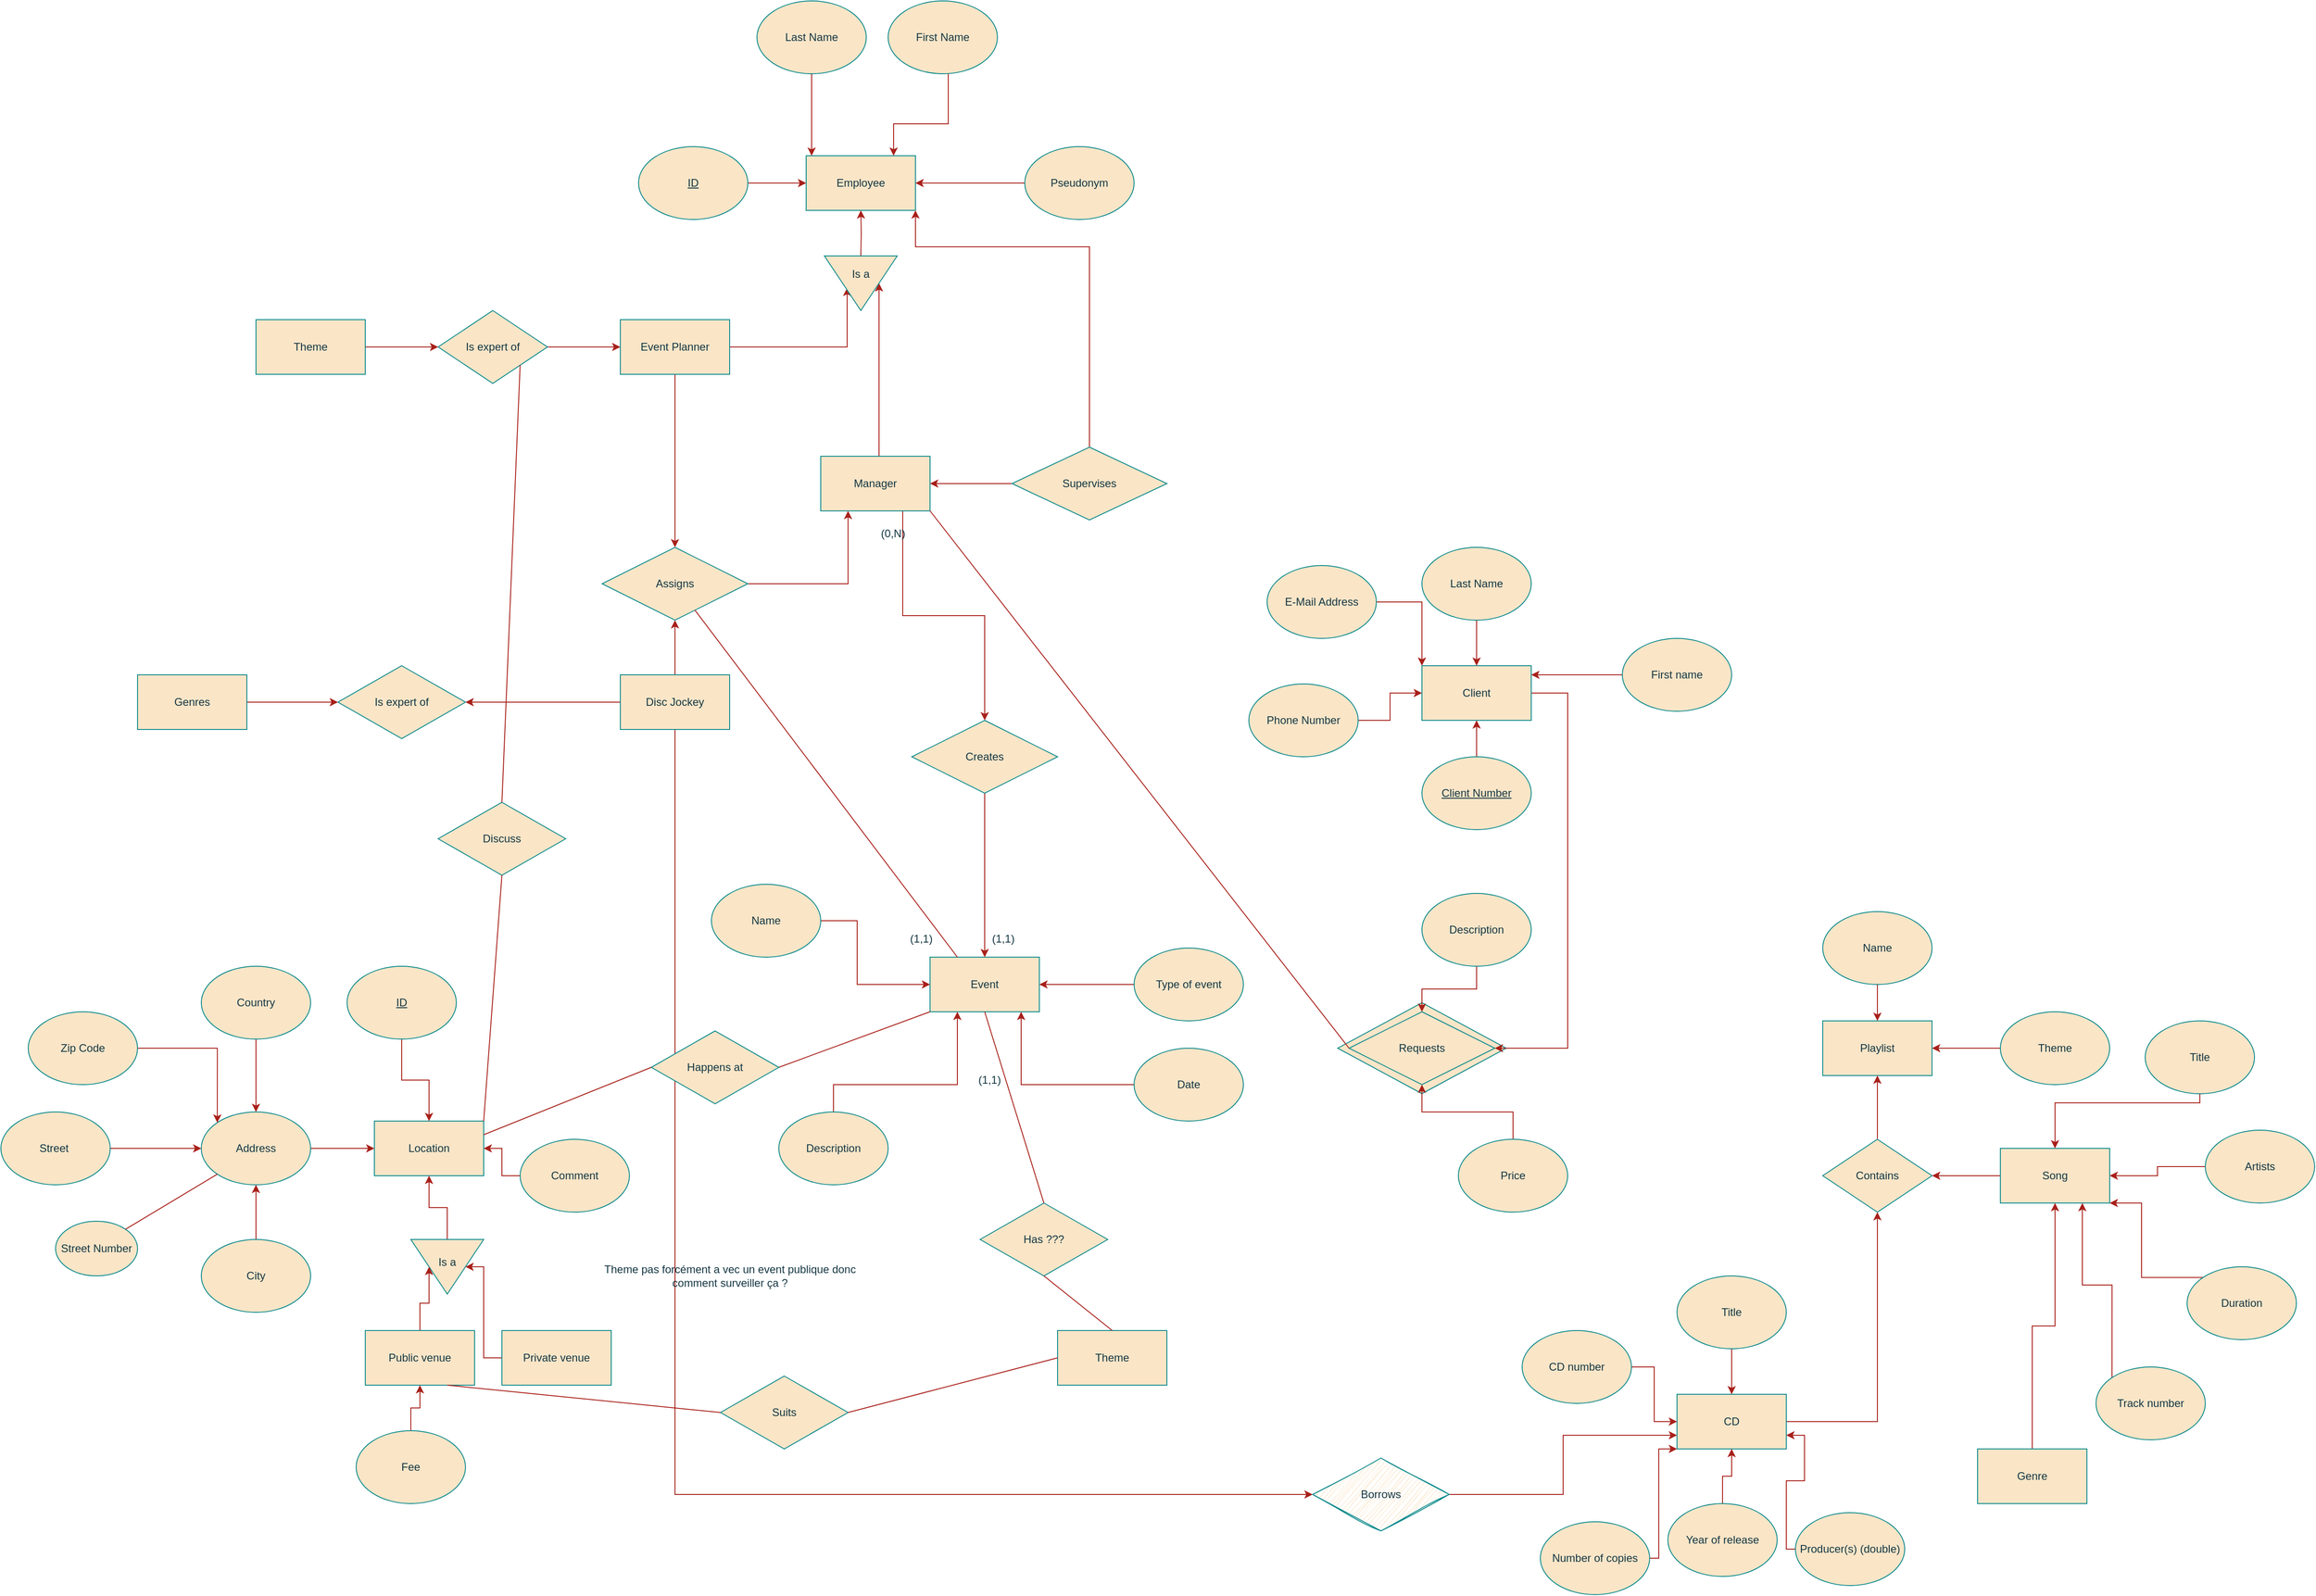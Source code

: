<mxfile version="21.0.8" type="github">
  <diagram name="Page-1" id="oUGUHpaBGy30pAXyqQJv">
    <mxGraphModel dx="3285" dy="1091" grid="1" gridSize="10" guides="1" tooltips="1" connect="1" arrows="1" fold="1" page="1" pageScale="1" pageWidth="1169" pageHeight="827" math="0" shadow="0">
      <root>
        <mxCell id="0" />
        <mxCell id="1" parent="0" />
        <mxCell id="yAaCQir8jMgqTIqDZ5fy-25" value="" style="rhombus;whiteSpace=wrap;html=1;strokeColor=#0F8B8D;fontColor=#143642;fillColor=#FAE5C7;" vertex="1" parent="1">
          <mxGeometry x="757.5" y="1130.12" width="185" height="99.75" as="geometry" />
        </mxCell>
        <mxCell id="isUZXauVuKdNpPGXGeLC-48" style="edgeStyle=orthogonalEdgeStyle;rounded=0;orthogonalLoop=1;jettySize=auto;html=1;entryX=0.5;entryY=1;entryDx=0;entryDy=0;strokeColor=#A8201A;fontColor=default;fillColor=#FAE5C7;labelBackgroundColor=none;" parent="1" source="isUZXauVuKdNpPGXGeLC-2" target="isUZXauVuKdNpPGXGeLC-44" edge="1">
          <mxGeometry relative="1" as="geometry" />
        </mxCell>
        <mxCell id="isUZXauVuKdNpPGXGeLC-145" style="edgeStyle=orthogonalEdgeStyle;rounded=0;orthogonalLoop=1;jettySize=auto;html=1;entryX=0;entryY=0.5;entryDx=0;entryDy=0;strokeColor=#A8201A;fontColor=default;fillColor=#FAE5C7;labelBackgroundColor=none;" parent="1" source="isUZXauVuKdNpPGXGeLC-2" target="isUZXauVuKdNpPGXGeLC-143" edge="1">
          <mxGeometry relative="1" as="geometry">
            <Array as="points">
              <mxPoint x="30" y="1670" />
            </Array>
          </mxGeometry>
        </mxCell>
        <mxCell id="isUZXauVuKdNpPGXGeLC-152" style="edgeStyle=orthogonalEdgeStyle;rounded=0;orthogonalLoop=1;jettySize=auto;html=1;exitX=0;exitY=0.5;exitDx=0;exitDy=0;entryX=1;entryY=0.5;entryDx=0;entryDy=0;strokeColor=#A8201A;fontColor=default;fillColor=#FAE5C7;labelBackgroundColor=none;" parent="1" source="isUZXauVuKdNpPGXGeLC-2" target="isUZXauVuKdNpPGXGeLC-151" edge="1">
          <mxGeometry relative="1" as="geometry">
            <Array as="points">
              <mxPoint x="-150" y="800" />
              <mxPoint x="-150" y="800" />
            </Array>
          </mxGeometry>
        </mxCell>
        <mxCell id="isUZXauVuKdNpPGXGeLC-2" value="Disc Jockey" style="rounded=0;whiteSpace=wrap;html=1;labelBackgroundColor=none;fillColor=#FAE5C7;strokeColor=#0F8B8D;fontColor=#143642;" parent="1" vertex="1">
          <mxGeometry x="-30" y="770" width="120" height="60" as="geometry" />
        </mxCell>
        <mxCell id="isUZXauVuKdNpPGXGeLC-3" value="Employee" style="rounded=0;whiteSpace=wrap;html=1;labelBackgroundColor=none;fillColor=#FAE5C7;strokeColor=#0F8B8D;fontColor=#143642;" parent="1" vertex="1">
          <mxGeometry x="174" y="200" width="120" height="60" as="geometry" />
        </mxCell>
        <mxCell id="isUZXauVuKdNpPGXGeLC-15" style="edgeStyle=orthogonalEdgeStyle;rounded=0;orthogonalLoop=1;jettySize=auto;html=1;labelBackgroundColor=none;strokeColor=#A8201A;fontColor=default;" parent="1" source="isUZXauVuKdNpPGXGeLC-4" target="isUZXauVuKdNpPGXGeLC-3" edge="1">
          <mxGeometry relative="1" as="geometry">
            <Array as="points">
              <mxPoint x="180" y="160" />
              <mxPoint x="180" y="160" />
            </Array>
          </mxGeometry>
        </mxCell>
        <mxCell id="isUZXauVuKdNpPGXGeLC-4" value="Last Name" style="ellipse;whiteSpace=wrap;html=1;labelBackgroundColor=none;fillColor=#FAE5C7;strokeColor=#0F8B8D;fontColor=#143642;" parent="1" vertex="1">
          <mxGeometry x="120" y="30" width="120" height="80" as="geometry" />
        </mxCell>
        <mxCell id="isUZXauVuKdNpPGXGeLC-7" style="edgeStyle=orthogonalEdgeStyle;rounded=0;orthogonalLoop=1;jettySize=auto;html=1;labelBackgroundColor=none;strokeColor=#A8201A;fontColor=default;" parent="1" source="isUZXauVuKdNpPGXGeLC-6" target="isUZXauVuKdNpPGXGeLC-3" edge="1">
          <mxGeometry relative="1" as="geometry">
            <Array as="points">
              <mxPoint x="330" y="165" />
              <mxPoint x="270" y="165" />
            </Array>
          </mxGeometry>
        </mxCell>
        <mxCell id="isUZXauVuKdNpPGXGeLC-6" value="First Name" style="ellipse;whiteSpace=wrap;html=1;labelBackgroundColor=none;fillColor=#FAE5C7;strokeColor=#0F8B8D;fontColor=#143642;" parent="1" vertex="1">
          <mxGeometry x="264" y="30" width="120" height="80" as="geometry" />
        </mxCell>
        <mxCell id="isUZXauVuKdNpPGXGeLC-9" value="" style="edgeStyle=orthogonalEdgeStyle;rounded=0;orthogonalLoop=1;jettySize=auto;html=1;labelBackgroundColor=none;strokeColor=#A8201A;fontColor=default;" parent="1" source="isUZXauVuKdNpPGXGeLC-8" target="isUZXauVuKdNpPGXGeLC-3" edge="1">
          <mxGeometry relative="1" as="geometry" />
        </mxCell>
        <mxCell id="isUZXauVuKdNpPGXGeLC-8" value="ID" style="ellipse;whiteSpace=wrap;html=1;fontStyle=4;labelBackgroundColor=none;fillColor=#FAE5C7;strokeColor=#0F8B8D;fontColor=#143642;" parent="1" vertex="1">
          <mxGeometry x="-10" y="190" width="120" height="80" as="geometry" />
        </mxCell>
        <mxCell id="isUZXauVuKdNpPGXGeLC-11" value="" style="edgeStyle=orthogonalEdgeStyle;rounded=0;orthogonalLoop=1;jettySize=auto;html=1;labelBackgroundColor=none;strokeColor=#A8201A;fontColor=default;" parent="1" source="isUZXauVuKdNpPGXGeLC-10" target="isUZXauVuKdNpPGXGeLC-3" edge="1">
          <mxGeometry relative="1" as="geometry" />
        </mxCell>
        <mxCell id="isUZXauVuKdNpPGXGeLC-10" value="Pseudonym" style="ellipse;whiteSpace=wrap;fontStyle=0;html=1;labelBackgroundColor=none;fillColor=#FAE5C7;strokeColor=#0F8B8D;fontColor=#143642;" parent="1" vertex="1">
          <mxGeometry x="414" y="190" width="120" height="80" as="geometry" />
        </mxCell>
        <mxCell id="isUZXauVuKdNpPGXGeLC-18" value="" style="edgeStyle=orthogonalEdgeStyle;rounded=0;orthogonalLoop=1;jettySize=auto;html=1;labelBackgroundColor=none;strokeColor=#A8201A;fontColor=default;" parent="1" target="isUZXauVuKdNpPGXGeLC-3" edge="1">
          <mxGeometry relative="1" as="geometry">
            <mxPoint x="234.0" y="310" as="sourcePoint" />
          </mxGeometry>
        </mxCell>
        <mxCell id="isUZXauVuKdNpPGXGeLC-118" style="edgeStyle=orthogonalEdgeStyle;rounded=0;orthogonalLoop=1;jettySize=auto;html=1;strokeColor=#A8201A;fontColor=default;fillColor=#FAE5C7;labelBackgroundColor=none;entryX=1;entryY=0.5;entryDx=0;entryDy=0;" parent="1" source="isUZXauVuKdNpPGXGeLC-21" target="isUZXauVuKdNpPGXGeLC-116" edge="1">
          <mxGeometry relative="1" as="geometry">
            <Array as="points">
              <mxPoint x="1010" y="790" />
              <mxPoint x="1010" y="1180" />
            </Array>
            <mxPoint x="1210" y="1180" as="targetPoint" />
          </mxGeometry>
        </mxCell>
        <mxCell id="isUZXauVuKdNpPGXGeLC-21" value="&lt;div&gt;Client&lt;/div&gt;" style="rounded=0;whiteSpace=wrap;html=1;strokeColor=#0F8B8D;fontColor=#143642;fillColor=#FAE5C7;labelBackgroundColor=none;" parent="1" vertex="1">
          <mxGeometry x="850" y="760" width="120" height="60" as="geometry" />
        </mxCell>
        <mxCell id="isUZXauVuKdNpPGXGeLC-23" value="" style="edgeStyle=orthogonalEdgeStyle;rounded=0;orthogonalLoop=1;jettySize=auto;html=1;strokeColor=#A8201A;fontColor=default;fillColor=#FAE5C7;labelBackgroundColor=none;" parent="1" source="isUZXauVuKdNpPGXGeLC-22" target="isUZXauVuKdNpPGXGeLC-21" edge="1">
          <mxGeometry relative="1" as="geometry" />
        </mxCell>
        <mxCell id="isUZXauVuKdNpPGXGeLC-22" value="Client Number" style="ellipse;whiteSpace=wrap;html=1;strokeColor=#0F8B8D;fontColor=#143642;fillColor=#FAE5C7;fontStyle=4;labelBackgroundColor=none;" parent="1" vertex="1">
          <mxGeometry x="850" y="860" width="120" height="80" as="geometry" />
        </mxCell>
        <mxCell id="isUZXauVuKdNpPGXGeLC-25" value="" style="edgeStyle=orthogonalEdgeStyle;rounded=0;orthogonalLoop=1;jettySize=auto;html=1;strokeColor=#A8201A;fontColor=default;fillColor=#FAE5C7;labelBackgroundColor=none;" parent="1" source="isUZXauVuKdNpPGXGeLC-24" target="isUZXauVuKdNpPGXGeLC-21" edge="1">
          <mxGeometry relative="1" as="geometry" />
        </mxCell>
        <mxCell id="isUZXauVuKdNpPGXGeLC-24" value="&lt;div&gt;Last Name&lt;/div&gt;" style="ellipse;whiteSpace=wrap;html=1;strokeColor=#0F8B8D;fontColor=#143642;fillColor=#FAE5C7;labelBackgroundColor=none;" parent="1" vertex="1">
          <mxGeometry x="850" y="630" width="120" height="80" as="geometry" />
        </mxCell>
        <mxCell id="isUZXauVuKdNpPGXGeLC-27" value="" style="edgeStyle=orthogonalEdgeStyle;rounded=0;orthogonalLoop=1;jettySize=auto;html=1;strokeColor=#A8201A;fontColor=default;fillColor=#FAE5C7;labelBackgroundColor=none;" parent="1" source="isUZXauVuKdNpPGXGeLC-26" target="isUZXauVuKdNpPGXGeLC-21" edge="1">
          <mxGeometry relative="1" as="geometry">
            <Array as="points">
              <mxPoint x="990" y="770" />
              <mxPoint x="990" y="770" />
            </Array>
          </mxGeometry>
        </mxCell>
        <mxCell id="isUZXauVuKdNpPGXGeLC-26" value="First name" style="ellipse;whiteSpace=wrap;html=1;strokeColor=#0F8B8D;fontColor=#143642;fillColor=#FAE5C7;labelBackgroundColor=none;" parent="1" vertex="1">
          <mxGeometry x="1070" y="730" width="120" height="80" as="geometry" />
        </mxCell>
        <mxCell id="isUZXauVuKdNpPGXGeLC-29" value="" style="edgeStyle=orthogonalEdgeStyle;rounded=0;orthogonalLoop=1;jettySize=auto;html=1;strokeColor=#A8201A;fontColor=default;fillColor=#FAE5C7;labelBackgroundColor=none;" parent="1" source="isUZXauVuKdNpPGXGeLC-28" target="isUZXauVuKdNpPGXGeLC-21" edge="1">
          <mxGeometry relative="1" as="geometry" />
        </mxCell>
        <mxCell id="isUZXauVuKdNpPGXGeLC-28" value="Phone Number" style="ellipse;whiteSpace=wrap;html=1;strokeColor=#0F8B8D;fontColor=#143642;fillColor=#FAE5C7;labelBackgroundColor=none;" parent="1" vertex="1">
          <mxGeometry x="660" y="780" width="120" height="80" as="geometry" />
        </mxCell>
        <mxCell id="isUZXauVuKdNpPGXGeLC-31" style="edgeStyle=orthogonalEdgeStyle;rounded=0;orthogonalLoop=1;jettySize=auto;html=1;entryX=0;entryY=0;entryDx=0;entryDy=0;strokeColor=#A8201A;fontColor=default;fillColor=#FAE5C7;labelBackgroundColor=none;" parent="1" source="isUZXauVuKdNpPGXGeLC-30" target="isUZXauVuKdNpPGXGeLC-21" edge="1">
          <mxGeometry relative="1" as="geometry" />
        </mxCell>
        <mxCell id="isUZXauVuKdNpPGXGeLC-30" value="E-Mail Address" style="ellipse;whiteSpace=wrap;html=1;strokeColor=#0F8B8D;fontColor=#143642;fillColor=#FAE5C7;labelBackgroundColor=none;" parent="1" vertex="1">
          <mxGeometry x="680" y="650" width="120" height="80" as="geometry" />
        </mxCell>
        <mxCell id="isUZXauVuKdNpPGXGeLC-32" value="Event" style="rounded=0;whiteSpace=wrap;html=1;strokeColor=#0F8B8D;fontColor=#143642;fillColor=#FAE5C7;labelBackgroundColor=none;" parent="1" vertex="1">
          <mxGeometry x="310" y="1080" width="120" height="60" as="geometry" />
        </mxCell>
        <mxCell id="isUZXauVuKdNpPGXGeLC-36" value="" style="edgeStyle=orthogonalEdgeStyle;rounded=0;orthogonalLoop=1;jettySize=auto;html=1;strokeColor=#A8201A;fontColor=default;fillColor=#FAE5C7;labelBackgroundColor=none;" parent="1" source="isUZXauVuKdNpPGXGeLC-35" target="isUZXauVuKdNpPGXGeLC-32" edge="1">
          <mxGeometry relative="1" as="geometry" />
        </mxCell>
        <mxCell id="isUZXauVuKdNpPGXGeLC-35" value="Type of event" style="ellipse;whiteSpace=wrap;html=1;strokeColor=#0F8B8D;fontColor=#143642;fillColor=#FAE5C7;labelBackgroundColor=none;" parent="1" vertex="1">
          <mxGeometry x="534" y="1070" width="120" height="80" as="geometry" />
        </mxCell>
        <mxCell id="isUZXauVuKdNpPGXGeLC-38" style="edgeStyle=orthogonalEdgeStyle;rounded=0;orthogonalLoop=1;jettySize=auto;html=1;strokeColor=#A8201A;fontColor=default;fillColor=#FAE5C7;labelBackgroundColor=none;entryX=0;entryY=0.5;entryDx=0;entryDy=0;" parent="1" source="isUZXauVuKdNpPGXGeLC-37" target="isUZXauVuKdNpPGXGeLC-32" edge="1">
          <mxGeometry relative="1" as="geometry">
            <Array as="points">
              <mxPoint x="230" y="1110" />
            </Array>
            <mxPoint x="290" y="1110" as="targetPoint" />
          </mxGeometry>
        </mxCell>
        <mxCell id="isUZXauVuKdNpPGXGeLC-37" value="Name" style="ellipse;whiteSpace=wrap;html=1;strokeColor=#0F8B8D;fontColor=#143642;fillColor=#FAE5C7;labelBackgroundColor=none;" parent="1" vertex="1">
          <mxGeometry x="70" y="1000" width="120" height="80" as="geometry" />
        </mxCell>
        <mxCell id="isUZXauVuKdNpPGXGeLC-40" value="" style="edgeStyle=orthogonalEdgeStyle;rounded=0;orthogonalLoop=1;jettySize=auto;html=1;strokeColor=#A8201A;fontColor=default;fillColor=#FAE5C7;labelBackgroundColor=none;" parent="1" source="isUZXauVuKdNpPGXGeLC-39" target="isUZXauVuKdNpPGXGeLC-32" edge="1">
          <mxGeometry relative="1" as="geometry">
            <Array as="points">
              <mxPoint x="410" y="1220" />
            </Array>
          </mxGeometry>
        </mxCell>
        <mxCell id="isUZXauVuKdNpPGXGeLC-39" value="Date" style="ellipse;whiteSpace=wrap;html=1;strokeColor=#0F8B8D;fontColor=#143642;fillColor=#FAE5C7;labelBackgroundColor=none;" parent="1" vertex="1">
          <mxGeometry x="534" y="1180" width="120" height="80" as="geometry" />
        </mxCell>
        <mxCell id="isUZXauVuKdNpPGXGeLC-42" style="edgeStyle=orthogonalEdgeStyle;rounded=0;orthogonalLoop=1;jettySize=auto;html=1;strokeColor=#A8201A;fontColor=default;fillColor=#FAE5C7;labelBackgroundColor=none;" parent="1" source="isUZXauVuKdNpPGXGeLC-41" target="isUZXauVuKdNpPGXGeLC-32" edge="1">
          <mxGeometry relative="1" as="geometry">
            <mxPoint x="520" y="1170" as="targetPoint" />
            <Array as="points">
              <mxPoint x="340" y="1220" />
            </Array>
          </mxGeometry>
        </mxCell>
        <mxCell id="isUZXauVuKdNpPGXGeLC-41" value="Description" style="ellipse;whiteSpace=wrap;html=1;strokeColor=#0F8B8D;fontColor=#143642;fillColor=#FAE5C7;labelBackgroundColor=none;" parent="1" vertex="1">
          <mxGeometry x="144" y="1250" width="120" height="80" as="geometry" />
        </mxCell>
        <mxCell id="isUZXauVuKdNpPGXGeLC-53" style="edgeStyle=orthogonalEdgeStyle;rounded=0;orthogonalLoop=1;jettySize=auto;html=1;strokeColor=#A8201A;fontColor=default;fillColor=#FAE5C7;entryX=0.5;entryY=0;entryDx=0;entryDy=0;labelBackgroundColor=none;" parent="1" source="isUZXauVuKdNpPGXGeLC-43" target="isUZXauVuKdNpPGXGeLC-93" edge="1">
          <mxGeometry relative="1" as="geometry">
            <mxPoint x="274.103" y="810.059" as="targetPoint" />
            <Array as="points">
              <mxPoint x="254" y="470" />
              <mxPoint x="254" y="470" />
            </Array>
          </mxGeometry>
        </mxCell>
        <mxCell id="u19Qbw-zsNUTQhLfnBGV-7" style="edgeStyle=orthogonalEdgeStyle;rounded=0;orthogonalLoop=1;jettySize=auto;html=1;exitX=0.75;exitY=1;exitDx=0;exitDy=0;strokeColor=#A8201A;fontColor=default;fillColor=#FAE5C7;labelBackgroundColor=none;" parent="1" source="isUZXauVuKdNpPGXGeLC-43" target="u19Qbw-zsNUTQhLfnBGV-5" edge="1">
          <mxGeometry relative="1" as="geometry" />
        </mxCell>
        <mxCell id="isUZXauVuKdNpPGXGeLC-43" value="&lt;div&gt;Manager&lt;/div&gt;" style="rounded=0;whiteSpace=wrap;html=1;strokeColor=#0F8B8D;fontColor=#143642;fillColor=#FAE5C7;labelBackgroundColor=none;" parent="1" vertex="1">
          <mxGeometry x="190" y="530" width="120" height="60" as="geometry" />
        </mxCell>
        <mxCell id="isUZXauVuKdNpPGXGeLC-45" value="" style="edgeStyle=orthogonalEdgeStyle;rounded=0;orthogonalLoop=1;jettySize=auto;html=1;strokeColor=#A8201A;fontColor=default;fillColor=#FAE5C7;labelBackgroundColor=none;" parent="1" source="isUZXauVuKdNpPGXGeLC-44" target="isUZXauVuKdNpPGXGeLC-43" edge="1">
          <mxGeometry relative="1" as="geometry">
            <Array as="points">
              <mxPoint x="220" y="670" />
            </Array>
          </mxGeometry>
        </mxCell>
        <mxCell id="isUZXauVuKdNpPGXGeLC-44" value="Assigns" style="rhombus;whiteSpace=wrap;html=1;strokeColor=#0F8B8D;fontColor=#143642;fillColor=#FAE5C7;labelBackgroundColor=none;" parent="1" vertex="1">
          <mxGeometry x="-50" y="630" width="160" height="80" as="geometry" />
        </mxCell>
        <mxCell id="isUZXauVuKdNpPGXGeLC-51" value="" style="edgeStyle=orthogonalEdgeStyle;rounded=0;orthogonalLoop=1;jettySize=auto;html=1;strokeColor=#A8201A;fontColor=default;fillColor=#FAE5C7;labelBackgroundColor=none;" parent="1" source="isUZXauVuKdNpPGXGeLC-50" target="isUZXauVuKdNpPGXGeLC-44" edge="1">
          <mxGeometry relative="1" as="geometry">
            <Array as="points">
              <mxPoint x="30" y="590" />
              <mxPoint x="30" y="590" />
            </Array>
          </mxGeometry>
        </mxCell>
        <mxCell id="isUZXauVuKdNpPGXGeLC-95" style="edgeStyle=orthogonalEdgeStyle;rounded=0;orthogonalLoop=1;jettySize=auto;html=1;entryX=0.25;entryY=1;entryDx=0;entryDy=0;strokeColor=#A8201A;fontColor=default;fillColor=#FAE5C7;labelBackgroundColor=none;" parent="1" source="isUZXauVuKdNpPGXGeLC-50" target="isUZXauVuKdNpPGXGeLC-94" edge="1">
          <mxGeometry relative="1" as="geometry">
            <Array as="points">
              <mxPoint x="219" y="410" />
            </Array>
          </mxGeometry>
        </mxCell>
        <mxCell id="isUZXauVuKdNpPGXGeLC-50" value="&lt;div&gt;Event P&lt;span style=&quot;background-color: initial;&quot;&gt;lanner&lt;/span&gt;&lt;/div&gt;" style="rounded=0;whiteSpace=wrap;html=1;strokeColor=#0F8B8D;fontColor=#143642;fillColor=#FAE5C7;labelBackgroundColor=none;" parent="1" vertex="1">
          <mxGeometry x="-30" y="380" width="120" height="60" as="geometry" />
        </mxCell>
        <mxCell id="isUZXauVuKdNpPGXGeLC-55" style="edgeStyle=orthogonalEdgeStyle;rounded=0;orthogonalLoop=1;jettySize=auto;html=1;strokeColor=#A8201A;fontColor=default;fillColor=#FAE5C7;entryX=1;entryY=0.5;entryDx=0;entryDy=0;labelBackgroundColor=none;" parent="1" source="isUZXauVuKdNpPGXGeLC-54" target="isUZXauVuKdNpPGXGeLC-43" edge="1">
          <mxGeometry relative="1" as="geometry">
            <mxPoint x="330" y="370" as="targetPoint" />
            <Array as="points">
              <mxPoint x="340" y="560" />
              <mxPoint x="340" y="560" />
            </Array>
          </mxGeometry>
        </mxCell>
        <mxCell id="isUZXauVuKdNpPGXGeLC-56" style="edgeStyle=orthogonalEdgeStyle;rounded=0;orthogonalLoop=1;jettySize=auto;html=1;entryX=1;entryY=1;entryDx=0;entryDy=0;strokeColor=#A8201A;fontColor=default;fillColor=#FAE5C7;labelBackgroundColor=none;" parent="1" source="isUZXauVuKdNpPGXGeLC-54" target="isUZXauVuKdNpPGXGeLC-3" edge="1">
          <mxGeometry relative="1" as="geometry">
            <Array as="points">
              <mxPoint x="485" y="300" />
              <mxPoint x="294" y="300" />
            </Array>
          </mxGeometry>
        </mxCell>
        <mxCell id="isUZXauVuKdNpPGXGeLC-54" value="Supervises" style="rhombus;whiteSpace=wrap;html=1;strokeColor=#0F8B8D;fontColor=#143642;fillColor=#FAE5C7;labelBackgroundColor=none;" parent="1" vertex="1">
          <mxGeometry x="400" y="520" width="170" height="80" as="geometry" />
        </mxCell>
        <mxCell id="isUZXauVuKdNpPGXGeLC-58" value="Location" style="rounded=0;whiteSpace=wrap;html=1;strokeColor=#0F8B8D;fontColor=#143642;fillColor=#FAE5C7;labelBackgroundColor=none;" parent="1" vertex="1">
          <mxGeometry x="-300" y="1260" width="120" height="60" as="geometry" />
        </mxCell>
        <mxCell id="isUZXauVuKdNpPGXGeLC-60" value="" style="edgeStyle=orthogonalEdgeStyle;rounded=0;orthogonalLoop=1;jettySize=auto;html=1;strokeColor=#A8201A;fontColor=default;fillColor=#FAE5C7;labelBackgroundColor=none;" parent="1" source="isUZXauVuKdNpPGXGeLC-59" target="isUZXauVuKdNpPGXGeLC-58" edge="1">
          <mxGeometry relative="1" as="geometry" />
        </mxCell>
        <mxCell id="isUZXauVuKdNpPGXGeLC-59" value="&lt;div&gt;Address&lt;/div&gt;" style="ellipse;whiteSpace=wrap;html=1;strokeColor=#0F8B8D;fontColor=#143642;fillColor=#FAE5C7;labelBackgroundColor=none;" parent="1" vertex="1">
          <mxGeometry x="-490" y="1250" width="120" height="80" as="geometry" />
        </mxCell>
        <mxCell id="isUZXauVuKdNpPGXGeLC-62" value="" style="edgeStyle=orthogonalEdgeStyle;rounded=0;orthogonalLoop=1;jettySize=auto;html=1;strokeColor=#A8201A;fontColor=default;fillColor=#FAE5C7;labelBackgroundColor=none;" parent="1" source="isUZXauVuKdNpPGXGeLC-61" target="isUZXauVuKdNpPGXGeLC-58" edge="1">
          <mxGeometry relative="1" as="geometry" />
        </mxCell>
        <mxCell id="isUZXauVuKdNpPGXGeLC-61" value="&lt;u&gt;ID&lt;/u&gt;" style="ellipse;whiteSpace=wrap;html=1;strokeColor=#0F8B8D;fontColor=#143642;fillColor=#FAE5C7;labelBackgroundColor=none;" parent="1" vertex="1">
          <mxGeometry x="-330" y="1090" width="120" height="80" as="geometry" />
        </mxCell>
        <mxCell id="isUZXauVuKdNpPGXGeLC-64" value="" style="edgeStyle=orthogonalEdgeStyle;rounded=0;orthogonalLoop=1;jettySize=auto;html=1;strokeColor=#A8201A;fontColor=default;fillColor=#FAE5C7;labelBackgroundColor=none;" parent="1" source="isUZXauVuKdNpPGXGeLC-63" target="isUZXauVuKdNpPGXGeLC-59" edge="1">
          <mxGeometry relative="1" as="geometry" />
        </mxCell>
        <mxCell id="isUZXauVuKdNpPGXGeLC-63" value="Country" style="ellipse;whiteSpace=wrap;html=1;strokeColor=#0F8B8D;fontColor=#143642;fillColor=#FAE5C7;labelBackgroundColor=none;" parent="1" vertex="1">
          <mxGeometry x="-490" y="1090" width="120" height="80" as="geometry" />
        </mxCell>
        <mxCell id="isUZXauVuKdNpPGXGeLC-66" value="" style="edgeStyle=orthogonalEdgeStyle;rounded=0;orthogonalLoop=1;jettySize=auto;html=1;strokeColor=#A8201A;fontColor=default;fillColor=#FAE5C7;labelBackgroundColor=none;" parent="1" source="isUZXauVuKdNpPGXGeLC-65" target="isUZXauVuKdNpPGXGeLC-59" edge="1">
          <mxGeometry relative="1" as="geometry" />
        </mxCell>
        <mxCell id="isUZXauVuKdNpPGXGeLC-65" value="Street&amp;nbsp;" style="ellipse;whiteSpace=wrap;html=1;strokeColor=#0F8B8D;fontColor=#143642;fillColor=#FAE5C7;labelBackgroundColor=none;" parent="1" vertex="1">
          <mxGeometry x="-710" y="1250" width="120" height="80" as="geometry" />
        </mxCell>
        <mxCell id="isUZXauVuKdNpPGXGeLC-68" value="" style="edgeStyle=orthogonalEdgeStyle;rounded=0;orthogonalLoop=1;jettySize=auto;html=1;strokeColor=#A8201A;fontColor=default;fillColor=#FAE5C7;labelBackgroundColor=none;" parent="1" source="isUZXauVuKdNpPGXGeLC-67" target="isUZXauVuKdNpPGXGeLC-59" edge="1">
          <mxGeometry relative="1" as="geometry" />
        </mxCell>
        <mxCell id="isUZXauVuKdNpPGXGeLC-67" value="City" style="ellipse;whiteSpace=wrap;html=1;strokeColor=#0F8B8D;fontColor=#143642;fillColor=#FAE5C7;labelBackgroundColor=none;" parent="1" vertex="1">
          <mxGeometry x="-490" y="1390" width="120" height="80" as="geometry" />
        </mxCell>
        <mxCell id="isUZXauVuKdNpPGXGeLC-70" style="edgeStyle=orthogonalEdgeStyle;rounded=0;orthogonalLoop=1;jettySize=auto;html=1;entryX=0;entryY=0;entryDx=0;entryDy=0;strokeColor=#A8201A;fontColor=default;fillColor=#FAE5C7;labelBackgroundColor=none;" parent="1" source="isUZXauVuKdNpPGXGeLC-69" target="isUZXauVuKdNpPGXGeLC-59" edge="1">
          <mxGeometry relative="1" as="geometry" />
        </mxCell>
        <mxCell id="isUZXauVuKdNpPGXGeLC-69" value="Zip Code" style="ellipse;whiteSpace=wrap;html=1;strokeColor=#0F8B8D;fontColor=#143642;fillColor=#FAE5C7;labelBackgroundColor=none;" parent="1" vertex="1">
          <mxGeometry x="-680" y="1140" width="120" height="80" as="geometry" />
        </mxCell>
        <mxCell id="isUZXauVuKdNpPGXGeLC-73" value="" style="edgeStyle=orthogonalEdgeStyle;rounded=0;orthogonalLoop=1;jettySize=auto;html=1;strokeColor=#A8201A;fontColor=default;fillColor=#FAE5C7;labelBackgroundColor=none;" parent="1" source="isUZXauVuKdNpPGXGeLC-72" target="isUZXauVuKdNpPGXGeLC-58" edge="1">
          <mxGeometry relative="1" as="geometry" />
        </mxCell>
        <mxCell id="isUZXauVuKdNpPGXGeLC-72" value="Comment" style="ellipse;whiteSpace=wrap;html=1;strokeColor=#0F8B8D;fontColor=#143642;fillColor=#FAE5C7;labelBackgroundColor=none;" parent="1" vertex="1">
          <mxGeometry x="-140" y="1280" width="120" height="80" as="geometry" />
        </mxCell>
        <mxCell id="isUZXauVuKdNpPGXGeLC-84" style="edgeStyle=orthogonalEdgeStyle;rounded=0;orthogonalLoop=1;jettySize=auto;html=1;strokeColor=#A8201A;fontColor=default;fillColor=#FAE5C7;labelBackgroundColor=none;" parent="1" source="isUZXauVuKdNpPGXGeLC-82" target="isUZXauVuKdNpPGXGeLC-58" edge="1">
          <mxGeometry relative="1" as="geometry" />
        </mxCell>
        <mxCell id="isUZXauVuKdNpPGXGeLC-82" value="" style="triangle;whiteSpace=wrap;html=1;strokeColor=#0F8B8D;fontColor=#143642;fillColor=#FAE5C7;rotation=90;labelBackgroundColor=none;" parent="1" vertex="1">
          <mxGeometry x="-250" y="1380" width="60" height="80" as="geometry" />
        </mxCell>
        <mxCell id="isUZXauVuKdNpPGXGeLC-85" value="Is a" style="text;html=1;strokeColor=none;fillColor=none;align=center;verticalAlign=middle;whiteSpace=wrap;rounded=0;fontColor=#143642;labelBackgroundColor=none;" parent="1" vertex="1">
          <mxGeometry x="-250" y="1400" width="60" height="30" as="geometry" />
        </mxCell>
        <mxCell id="isUZXauVuKdNpPGXGeLC-87" style="edgeStyle=orthogonalEdgeStyle;rounded=0;orthogonalLoop=1;jettySize=auto;html=1;entryX=0.167;entryY=0.667;entryDx=0;entryDy=0;entryPerimeter=0;strokeColor=#A8201A;fontColor=default;fillColor=#FAE5C7;labelBackgroundColor=none;" parent="1" source="isUZXauVuKdNpPGXGeLC-86" target="isUZXauVuKdNpPGXGeLC-85" edge="1">
          <mxGeometry relative="1" as="geometry" />
        </mxCell>
        <mxCell id="isUZXauVuKdNpPGXGeLC-86" value="Public venue" style="rounded=0;whiteSpace=wrap;html=1;strokeColor=#0F8B8D;fontColor=#143642;fillColor=#FAE5C7;labelBackgroundColor=none;" parent="1" vertex="1">
          <mxGeometry x="-310" y="1490" width="120" height="60" as="geometry" />
        </mxCell>
        <mxCell id="isUZXauVuKdNpPGXGeLC-89" style="edgeStyle=orthogonalEdgeStyle;rounded=0;orthogonalLoop=1;jettySize=auto;html=1;entryX=0.833;entryY=0.667;entryDx=0;entryDy=0;entryPerimeter=0;strokeColor=#A8201A;fontColor=default;fillColor=#FAE5C7;labelBackgroundColor=none;" parent="1" source="isUZXauVuKdNpPGXGeLC-88" target="isUZXauVuKdNpPGXGeLC-85" edge="1">
          <mxGeometry relative="1" as="geometry">
            <Array as="points">
              <mxPoint x="-180" y="1520" />
              <mxPoint x="-180" y="1420" />
            </Array>
          </mxGeometry>
        </mxCell>
        <mxCell id="isUZXauVuKdNpPGXGeLC-88" value="Private venue" style="rounded=0;whiteSpace=wrap;html=1;strokeColor=#0F8B8D;fontColor=#143642;fillColor=#FAE5C7;labelBackgroundColor=none;" parent="1" vertex="1">
          <mxGeometry x="-160" y="1490" width="120" height="60" as="geometry" />
        </mxCell>
        <mxCell id="isUZXauVuKdNpPGXGeLC-92" value="" style="edgeStyle=orthogonalEdgeStyle;rounded=0;orthogonalLoop=1;jettySize=auto;html=1;strokeColor=#A8201A;fontColor=default;fillColor=#FAE5C7;labelBackgroundColor=none;" parent="1" source="isUZXauVuKdNpPGXGeLC-90" target="isUZXauVuKdNpPGXGeLC-86" edge="1">
          <mxGeometry relative="1" as="geometry" />
        </mxCell>
        <mxCell id="isUZXauVuKdNpPGXGeLC-90" value="Fee" style="ellipse;whiteSpace=wrap;html=1;strokeColor=#0F8B8D;fontColor=#143642;fillColor=#FAE5C7;labelBackgroundColor=none;" parent="1" vertex="1">
          <mxGeometry x="-320" y="1600" width="120" height="80" as="geometry" />
        </mxCell>
        <mxCell id="isUZXauVuKdNpPGXGeLC-93" value="" style="triangle;whiteSpace=wrap;html=1;strokeColor=#0F8B8D;fontColor=#143642;fillColor=#FAE5C7;rotation=90;labelBackgroundColor=none;" parent="1" vertex="1">
          <mxGeometry x="204" y="300" width="60" height="80" as="geometry" />
        </mxCell>
        <mxCell id="isUZXauVuKdNpPGXGeLC-94" value="Is a" style="text;html=1;strokeColor=none;fillColor=none;align=center;verticalAlign=middle;whiteSpace=wrap;rounded=0;fontColor=#143642;labelBackgroundColor=none;" parent="1" vertex="1">
          <mxGeometry x="204" y="315" width="60" height="30" as="geometry" />
        </mxCell>
        <mxCell id="isUZXauVuKdNpPGXGeLC-100" value="Playlist" style="rounded=0;whiteSpace=wrap;html=1;strokeColor=#0F8B8D;fontColor=#143642;fillColor=#FAE5C7;labelBackgroundColor=none;" parent="1" vertex="1">
          <mxGeometry x="1290" y="1150" width="120" height="60" as="geometry" />
        </mxCell>
        <mxCell id="isUZXauVuKdNpPGXGeLC-102" value="" style="edgeStyle=orthogonalEdgeStyle;rounded=0;orthogonalLoop=1;jettySize=auto;html=1;strokeColor=#A8201A;fontColor=default;fillColor=#FAE5C7;labelBackgroundColor=none;" parent="1" source="isUZXauVuKdNpPGXGeLC-101" target="isUZXauVuKdNpPGXGeLC-100" edge="1">
          <mxGeometry relative="1" as="geometry" />
        </mxCell>
        <mxCell id="isUZXauVuKdNpPGXGeLC-101" value="Name" style="ellipse;whiteSpace=wrap;html=1;strokeColor=#0F8B8D;fontColor=#143642;fillColor=#FAE5C7;labelBackgroundColor=none;" parent="1" vertex="1">
          <mxGeometry x="1290" y="1030" width="120" height="80" as="geometry" />
        </mxCell>
        <mxCell id="isUZXauVuKdNpPGXGeLC-104" value="" style="edgeStyle=orthogonalEdgeStyle;rounded=0;orthogonalLoop=1;jettySize=auto;html=1;strokeColor=#A8201A;fontColor=default;fillColor=#FAE5C7;labelBackgroundColor=none;" parent="1" source="isUZXauVuKdNpPGXGeLC-103" target="isUZXauVuKdNpPGXGeLC-100" edge="1">
          <mxGeometry relative="1" as="geometry" />
        </mxCell>
        <mxCell id="isUZXauVuKdNpPGXGeLC-103" value="Contains" style="rhombus;whiteSpace=wrap;html=1;strokeColor=#0F8B8D;fontColor=#143642;fillColor=#FAE5C7;labelBackgroundColor=none;" parent="1" vertex="1">
          <mxGeometry x="1290" y="1280" width="120" height="80" as="geometry" />
        </mxCell>
        <mxCell id="isUZXauVuKdNpPGXGeLC-106" value="" style="edgeStyle=orthogonalEdgeStyle;rounded=0;orthogonalLoop=1;jettySize=auto;html=1;strokeColor=#A8201A;fontColor=default;fillColor=#FAE5C7;labelBackgroundColor=none;" parent="1" source="isUZXauVuKdNpPGXGeLC-105" target="isUZXauVuKdNpPGXGeLC-103" edge="1">
          <mxGeometry relative="1" as="geometry" />
        </mxCell>
        <mxCell id="isUZXauVuKdNpPGXGeLC-105" value="Song" style="rounded=0;whiteSpace=wrap;html=1;strokeColor=#0F8B8D;fontColor=#143642;fillColor=#FAE5C7;labelBackgroundColor=none;" parent="1" vertex="1">
          <mxGeometry x="1485" y="1290" width="120" height="60" as="geometry" />
        </mxCell>
        <mxCell id="isUZXauVuKdNpPGXGeLC-108" value="" style="edgeStyle=orthogonalEdgeStyle;rounded=0;orthogonalLoop=1;jettySize=auto;html=1;strokeColor=#A8201A;fontColor=default;fillColor=#FAE5C7;labelBackgroundColor=none;" parent="1" source="isUZXauVuKdNpPGXGeLC-107" target="isUZXauVuKdNpPGXGeLC-100" edge="1">
          <mxGeometry relative="1" as="geometry" />
        </mxCell>
        <mxCell id="isUZXauVuKdNpPGXGeLC-107" value="Theme" style="ellipse;whiteSpace=wrap;html=1;strokeColor=#0F8B8D;fontColor=#143642;fillColor=#FAE5C7;strokeWidth=1;labelBackgroundColor=none;" parent="1" vertex="1">
          <mxGeometry x="1485" y="1140" width="120" height="80" as="geometry" />
        </mxCell>
        <mxCell id="isUZXauVuKdNpPGXGeLC-112" value="" style="edgeStyle=orthogonalEdgeStyle;rounded=0;orthogonalLoop=1;jettySize=auto;html=1;strokeColor=#A8201A;fontColor=default;fillColor=#FAE5C7;labelBackgroundColor=none;" parent="1" source="isUZXauVuKdNpPGXGeLC-111" target="isUZXauVuKdNpPGXGeLC-105" edge="1">
          <mxGeometry relative="1" as="geometry" />
        </mxCell>
        <mxCell id="isUZXauVuKdNpPGXGeLC-111" value="Artists" style="ellipse;whiteSpace=wrap;html=1;strokeColor=#0F8B8D;fontColor=#143642;fillColor=#FAE5C7;labelBackgroundColor=none;" parent="1" vertex="1">
          <mxGeometry x="1710" y="1270" width="120" height="80" as="geometry" />
        </mxCell>
        <mxCell id="isUZXauVuKdNpPGXGeLC-114" value="" style="edgeStyle=orthogonalEdgeStyle;rounded=0;orthogonalLoop=1;jettySize=auto;html=1;strokeColor=#A8201A;fontColor=default;fillColor=#FAE5C7;labelBackgroundColor=none;" parent="1" source="isUZXauVuKdNpPGXGeLC-113" target="isUZXauVuKdNpPGXGeLC-105" edge="1">
          <mxGeometry relative="1" as="geometry" />
        </mxCell>
        <mxCell id="isUZXauVuKdNpPGXGeLC-113" value="&lt;div&gt;Genre&lt;/div&gt;" style="rounded=0;whiteSpace=wrap;html=1;strokeColor=#0F8B8D;fontColor=#143642;fillColor=#FAE5C7;labelBackgroundColor=none;" parent="1" vertex="1">
          <mxGeometry x="1460" y="1620" width="120" height="60" as="geometry" />
        </mxCell>
        <mxCell id="isUZXauVuKdNpPGXGeLC-116" value="Requests" style="rhombus;whiteSpace=wrap;html=1;strokeColor=#0F8B8D;fontColor=#143642;fillColor=#FAE5C7;labelBackgroundColor=none;" parent="1" vertex="1">
          <mxGeometry x="770" y="1140" width="160" height="80" as="geometry" />
        </mxCell>
        <mxCell id="isUZXauVuKdNpPGXGeLC-120" style="edgeStyle=orthogonalEdgeStyle;rounded=0;orthogonalLoop=1;jettySize=auto;html=1;entryX=0.5;entryY=1;entryDx=0;entryDy=0;strokeColor=#A8201A;fontColor=default;fillColor=#FAE5C7;labelBackgroundColor=none;" parent="1" source="isUZXauVuKdNpPGXGeLC-119" target="isUZXauVuKdNpPGXGeLC-116" edge="1">
          <mxGeometry relative="1" as="geometry" />
        </mxCell>
        <mxCell id="isUZXauVuKdNpPGXGeLC-119" value="Price" style="ellipse;whiteSpace=wrap;html=1;strokeColor=#0F8B8D;fontColor=#143642;fillColor=#FAE5C7;labelBackgroundColor=none;" parent="1" vertex="1">
          <mxGeometry x="890" y="1280" width="120" height="80" as="geometry" />
        </mxCell>
        <mxCell id="isUZXauVuKdNpPGXGeLC-122" style="edgeStyle=orthogonalEdgeStyle;rounded=0;orthogonalLoop=1;jettySize=auto;html=1;entryX=0.5;entryY=0;entryDx=0;entryDy=0;strokeColor=#A8201A;fontColor=default;fillColor=#FAE5C7;labelBackgroundColor=none;" parent="1" source="isUZXauVuKdNpPGXGeLC-121" target="isUZXauVuKdNpPGXGeLC-116" edge="1">
          <mxGeometry relative="1" as="geometry" />
        </mxCell>
        <mxCell id="isUZXauVuKdNpPGXGeLC-121" value="Description" style="ellipse;whiteSpace=wrap;html=1;strokeColor=#0F8B8D;fontColor=#143642;fillColor=#FAE5C7;labelBackgroundColor=none;" parent="1" vertex="1">
          <mxGeometry x="850" y="1010" width="120" height="80" as="geometry" />
        </mxCell>
        <mxCell id="isUZXauVuKdNpPGXGeLC-126" style="edgeStyle=orthogonalEdgeStyle;rounded=0;orthogonalLoop=1;jettySize=auto;html=1;exitX=0;exitY=0;exitDx=0;exitDy=0;entryX=1;entryY=1;entryDx=0;entryDy=0;strokeColor=#A8201A;fontColor=default;fillColor=#FAE5C7;labelBackgroundColor=none;" parent="1" source="isUZXauVuKdNpPGXGeLC-123" target="isUZXauVuKdNpPGXGeLC-105" edge="1">
          <mxGeometry relative="1" as="geometry">
            <Array as="points">
              <mxPoint x="1640" y="1432" />
              <mxPoint x="1640" y="1350" />
            </Array>
          </mxGeometry>
        </mxCell>
        <mxCell id="isUZXauVuKdNpPGXGeLC-123" value="Duration" style="ellipse;whiteSpace=wrap;html=1;strokeColor=#0F8B8D;fontColor=#143642;fillColor=#FAE5C7;labelBackgroundColor=none;" parent="1" vertex="1">
          <mxGeometry x="1690" y="1420" width="120" height="80" as="geometry" />
        </mxCell>
        <mxCell id="isUZXauVuKdNpPGXGeLC-128" style="edgeStyle=orthogonalEdgeStyle;rounded=0;orthogonalLoop=1;jettySize=auto;html=1;entryX=0.5;entryY=0;entryDx=0;entryDy=0;strokeColor=#A8201A;fontColor=default;fillColor=#FAE5C7;labelBackgroundColor=none;" parent="1" source="isUZXauVuKdNpPGXGeLC-127" target="isUZXauVuKdNpPGXGeLC-105" edge="1">
          <mxGeometry relative="1" as="geometry">
            <Array as="points">
              <mxPoint x="1704" y="1240" />
              <mxPoint x="1545" y="1240" />
            </Array>
          </mxGeometry>
        </mxCell>
        <mxCell id="isUZXauVuKdNpPGXGeLC-127" value="Title" style="ellipse;whiteSpace=wrap;html=1;strokeColor=#0F8B8D;fontColor=#143642;fillColor=#FAE5C7;labelBackgroundColor=none;" parent="1" vertex="1">
          <mxGeometry x="1644" y="1150" width="120" height="80" as="geometry" />
        </mxCell>
        <mxCell id="isUZXauVuKdNpPGXGeLC-130" style="edgeStyle=orthogonalEdgeStyle;rounded=0;orthogonalLoop=1;jettySize=auto;html=1;strokeColor=#A8201A;fontColor=default;fillColor=#FAE5C7;labelBackgroundColor=none;" parent="1" source="isUZXauVuKdNpPGXGeLC-129" target="isUZXauVuKdNpPGXGeLC-103" edge="1">
          <mxGeometry relative="1" as="geometry" />
        </mxCell>
        <mxCell id="isUZXauVuKdNpPGXGeLC-129" value="CD" style="rounded=0;whiteSpace=wrap;html=1;strokeColor=#0F8B8D;fontColor=#143642;fillColor=#FAE5C7;labelBackgroundColor=none;" parent="1" vertex="1">
          <mxGeometry x="1130" y="1560" width="120" height="60" as="geometry" />
        </mxCell>
        <mxCell id="isUZXauVuKdNpPGXGeLC-132" style="edgeStyle=orthogonalEdgeStyle;rounded=0;orthogonalLoop=1;jettySize=auto;html=1;exitX=0;exitY=0;exitDx=0;exitDy=0;entryX=0.75;entryY=1;entryDx=0;entryDy=0;strokeColor=#A8201A;fontColor=default;fillColor=#FAE5C7;labelBackgroundColor=none;" parent="1" source="isUZXauVuKdNpPGXGeLC-131" target="isUZXauVuKdNpPGXGeLC-105" edge="1">
          <mxGeometry relative="1" as="geometry" />
        </mxCell>
        <mxCell id="isUZXauVuKdNpPGXGeLC-131" value="Track number" style="ellipse;whiteSpace=wrap;html=1;strokeColor=#0F8B8D;fontColor=#143642;fillColor=#FAE5C7;labelBackgroundColor=none;" parent="1" vertex="1">
          <mxGeometry x="1590" y="1530" width="120" height="80" as="geometry" />
        </mxCell>
        <mxCell id="isUZXauVuKdNpPGXGeLC-134" value="" style="edgeStyle=orthogonalEdgeStyle;rounded=0;orthogonalLoop=1;jettySize=auto;html=1;strokeColor=#A8201A;fontColor=default;fillColor=#FAE5C7;labelBackgroundColor=none;" parent="1" source="isUZXauVuKdNpPGXGeLC-133" target="isUZXauVuKdNpPGXGeLC-129" edge="1">
          <mxGeometry relative="1" as="geometry" />
        </mxCell>
        <mxCell id="isUZXauVuKdNpPGXGeLC-133" value="CD number" style="ellipse;whiteSpace=wrap;html=1;strokeColor=#0F8B8D;fontColor=#143642;fillColor=#FAE5C7;labelBackgroundColor=none;" parent="1" vertex="1">
          <mxGeometry x="960" y="1490" width="120" height="80" as="geometry" />
        </mxCell>
        <mxCell id="isUZXauVuKdNpPGXGeLC-136" value="" style="edgeStyle=orthogonalEdgeStyle;rounded=0;orthogonalLoop=1;jettySize=auto;html=1;strokeColor=#A8201A;fontColor=default;fillColor=#FAE5C7;labelBackgroundColor=none;" parent="1" source="isUZXauVuKdNpPGXGeLC-135" target="isUZXauVuKdNpPGXGeLC-129" edge="1">
          <mxGeometry relative="1" as="geometry" />
        </mxCell>
        <mxCell id="isUZXauVuKdNpPGXGeLC-135" value="Title" style="ellipse;whiteSpace=wrap;html=1;strokeColor=#0F8B8D;fontColor=#143642;fillColor=#FAE5C7;labelBackgroundColor=none;" parent="1" vertex="1">
          <mxGeometry x="1130" y="1430" width="120" height="80" as="geometry" />
        </mxCell>
        <mxCell id="isUZXauVuKdNpPGXGeLC-138" value="" style="edgeStyle=orthogonalEdgeStyle;rounded=0;orthogonalLoop=1;jettySize=auto;html=1;strokeColor=#A8201A;fontColor=default;fillColor=#FAE5C7;labelBackgroundColor=none;" parent="1" source="isUZXauVuKdNpPGXGeLC-137" target="isUZXauVuKdNpPGXGeLC-129" edge="1">
          <mxGeometry relative="1" as="geometry" />
        </mxCell>
        <mxCell id="isUZXauVuKdNpPGXGeLC-137" value="Year of release" style="ellipse;whiteSpace=wrap;html=1;strokeColor=#0F8B8D;fontColor=#143642;fillColor=#FAE5C7;labelBackgroundColor=none;" parent="1" vertex="1">
          <mxGeometry x="1120" y="1680" width="120" height="80" as="geometry" />
        </mxCell>
        <mxCell id="isUZXauVuKdNpPGXGeLC-140" style="edgeStyle=orthogonalEdgeStyle;rounded=0;orthogonalLoop=1;jettySize=auto;html=1;entryX=1;entryY=0.75;entryDx=0;entryDy=0;strokeColor=#A8201A;fontColor=default;fillColor=#FAE5C7;labelBackgroundColor=none;" parent="1" source="isUZXauVuKdNpPGXGeLC-139" target="isUZXauVuKdNpPGXGeLC-129" edge="1">
          <mxGeometry relative="1" as="geometry">
            <Array as="points">
              <mxPoint x="1250" y="1730" />
              <mxPoint x="1250" y="1655" />
              <mxPoint x="1270" y="1655" />
              <mxPoint x="1270" y="1605" />
            </Array>
          </mxGeometry>
        </mxCell>
        <mxCell id="isUZXauVuKdNpPGXGeLC-139" value="Producer(s) (double)" style="ellipse;whiteSpace=wrap;html=1;strokeColor=#0F8B8D;fontColor=#143642;fillColor=#FAE5C7;shadow=0;labelBackgroundColor=none;" parent="1" vertex="1">
          <mxGeometry x="1260" y="1690" width="120" height="80" as="geometry" />
        </mxCell>
        <mxCell id="isUZXauVuKdNpPGXGeLC-142" style="edgeStyle=orthogonalEdgeStyle;rounded=0;orthogonalLoop=1;jettySize=auto;html=1;entryX=0;entryY=1;entryDx=0;entryDy=0;strokeColor=#A8201A;fontColor=default;fillColor=#FAE5C7;labelBackgroundColor=none;" parent="1" source="isUZXauVuKdNpPGXGeLC-141" target="isUZXauVuKdNpPGXGeLC-129" edge="1">
          <mxGeometry relative="1" as="geometry">
            <Array as="points">
              <mxPoint x="1110" y="1740" />
              <mxPoint x="1110" y="1620" />
            </Array>
          </mxGeometry>
        </mxCell>
        <mxCell id="isUZXauVuKdNpPGXGeLC-141" value="Number of copies" style="ellipse;whiteSpace=wrap;html=1;strokeColor=#0F8B8D;fontColor=#143642;fillColor=#FAE5C7;labelBackgroundColor=none;" parent="1" vertex="1">
          <mxGeometry x="980" y="1700" width="120" height="80" as="geometry" />
        </mxCell>
        <mxCell id="isUZXauVuKdNpPGXGeLC-144" style="edgeStyle=orthogonalEdgeStyle;rounded=0;orthogonalLoop=1;jettySize=auto;html=1;entryX=0;entryY=0.75;entryDx=0;entryDy=0;strokeColor=#A8201A;fontColor=default;fillColor=#FAE5C7;labelBackgroundColor=none;" parent="1" source="isUZXauVuKdNpPGXGeLC-143" target="isUZXauVuKdNpPGXGeLC-129" edge="1">
          <mxGeometry relative="1" as="geometry" />
        </mxCell>
        <mxCell id="isUZXauVuKdNpPGXGeLC-143" value="Borrows" style="rhombus;whiteSpace=wrap;html=1;strokeColor=#0F8B8D;fontColor=#143642;fillColor=#FAE5C7;sketch=1;curveFitting=1;jiggle=2;labelBackgroundColor=none;" parent="1" vertex="1">
          <mxGeometry x="730" y="1630" width="150" height="80" as="geometry" />
        </mxCell>
        <mxCell id="isUZXauVuKdNpPGXGeLC-148" value="" style="edgeStyle=orthogonalEdgeStyle;rounded=0;orthogonalLoop=1;jettySize=auto;html=1;strokeColor=#A8201A;fontColor=default;fillColor=#FAE5C7;labelBackgroundColor=none;" parent="1" source="isUZXauVuKdNpPGXGeLC-147" target="isUZXauVuKdNpPGXGeLC-50" edge="1">
          <mxGeometry relative="1" as="geometry" />
        </mxCell>
        <mxCell id="isUZXauVuKdNpPGXGeLC-147" value="Is expert of" style="rhombus;whiteSpace=wrap;html=1;strokeColor=#0F8B8D;fontColor=#143642;fillColor=#FAE5C7;labelBackgroundColor=none;" parent="1" vertex="1">
          <mxGeometry x="-230" y="370" width="120" height="80" as="geometry" />
        </mxCell>
        <mxCell id="isUZXauVuKdNpPGXGeLC-150" value="" style="edgeStyle=orthogonalEdgeStyle;rounded=0;orthogonalLoop=1;jettySize=auto;html=1;strokeColor=#A8201A;fontColor=default;fillColor=#FAE5C7;labelBackgroundColor=none;" parent="1" source="isUZXauVuKdNpPGXGeLC-149" target="isUZXauVuKdNpPGXGeLC-147" edge="1">
          <mxGeometry relative="1" as="geometry" />
        </mxCell>
        <mxCell id="isUZXauVuKdNpPGXGeLC-149" value="Theme" style="rounded=0;whiteSpace=wrap;html=1;strokeColor=#0F8B8D;fontColor=#143642;fillColor=#FAE5C7;labelBackgroundColor=none;" parent="1" vertex="1">
          <mxGeometry x="-430" y="380" width="120" height="60" as="geometry" />
        </mxCell>
        <mxCell id="isUZXauVuKdNpPGXGeLC-151" value="Is expert of" style="rhombus;whiteSpace=wrap;html=1;strokeColor=#0F8B8D;fontColor=#143642;fillColor=#FAE5C7;labelBackgroundColor=none;" parent="1" vertex="1">
          <mxGeometry x="-340" y="760" width="140" height="80" as="geometry" />
        </mxCell>
        <mxCell id="isUZXauVuKdNpPGXGeLC-154" value="" style="edgeStyle=orthogonalEdgeStyle;rounded=0;orthogonalLoop=1;jettySize=auto;html=1;strokeColor=#A8201A;fontColor=default;fillColor=#FAE5C7;labelBackgroundColor=none;" parent="1" source="isUZXauVuKdNpPGXGeLC-153" target="isUZXauVuKdNpPGXGeLC-151" edge="1">
          <mxGeometry relative="1" as="geometry" />
        </mxCell>
        <mxCell id="isUZXauVuKdNpPGXGeLC-153" value="Genres" style="rounded=0;whiteSpace=wrap;html=1;strokeColor=#0F8B8D;fontColor=#143642;fillColor=#FAE5C7;labelBackgroundColor=none;" parent="1" vertex="1">
          <mxGeometry x="-560" y="770" width="120" height="60" as="geometry" />
        </mxCell>
        <mxCell id="u19Qbw-zsNUTQhLfnBGV-8" style="edgeStyle=orthogonalEdgeStyle;rounded=0;orthogonalLoop=1;jettySize=auto;html=1;exitX=0.5;exitY=1;exitDx=0;exitDy=0;strokeColor=#A8201A;fontColor=default;fillColor=#FAE5C7;labelBackgroundColor=none;" parent="1" source="u19Qbw-zsNUTQhLfnBGV-5" target="isUZXauVuKdNpPGXGeLC-32" edge="1">
          <mxGeometry relative="1" as="geometry" />
        </mxCell>
        <mxCell id="u19Qbw-zsNUTQhLfnBGV-5" value="Creates" style="rhombus;whiteSpace=wrap;html=1;strokeColor=#0F8B8D;fontColor=#143642;fillColor=#FAE5C7;labelBackgroundColor=none;" parent="1" vertex="1">
          <mxGeometry x="290" y="820" width="160" height="80" as="geometry" />
        </mxCell>
        <mxCell id="yAaCQir8jMgqTIqDZ5fy-2" value="" style="endArrow=none;html=1;rounded=0;entryX=0.25;entryY=0;entryDx=0;entryDy=0;labelBackgroundColor=none;strokeColor=#A8201A;fontColor=default;" edge="1" parent="1" source="isUZXauVuKdNpPGXGeLC-44" target="isUZXauVuKdNpPGXGeLC-32">
          <mxGeometry width="50" height="50" relative="1" as="geometry">
            <mxPoint x="160" y="880" as="sourcePoint" />
            <mxPoint x="124.545" y="910" as="targetPoint" />
          </mxGeometry>
        </mxCell>
        <mxCell id="yAaCQir8jMgqTIqDZ5fy-3" value="(1,1)" style="text;html=1;align=center;verticalAlign=middle;resizable=0;points=[];autosize=1;strokeColor=none;fillColor=none;labelBackgroundColor=none;fontColor=#143642;" vertex="1" parent="1">
          <mxGeometry x="365" y="1045" width="50" height="30" as="geometry" />
        </mxCell>
        <mxCell id="yAaCQir8jMgqTIqDZ5fy-4" value="(0,N)" style="text;html=1;align=center;verticalAlign=middle;resizable=0;points=[];autosize=1;strokeColor=none;fillColor=none;labelBackgroundColor=none;fontColor=#143642;" vertex="1" parent="1">
          <mxGeometry x="244" y="600" width="50" height="30" as="geometry" />
        </mxCell>
        <mxCell id="yAaCQir8jMgqTIqDZ5fy-5" value="(1,1)" style="text;html=1;align=center;verticalAlign=middle;resizable=0;points=[];autosize=1;strokeColor=none;fillColor=none;fontColor=#143642;labelBackgroundColor=none;" vertex="1" parent="1">
          <mxGeometry x="275" y="1045" width="50" height="30" as="geometry" />
        </mxCell>
        <mxCell id="yAaCQir8jMgqTIqDZ5fy-7" value="Discuss" style="rhombus;whiteSpace=wrap;html=1;strokeColor=#0F8B8D;fontColor=#143642;fillColor=#FAE5C7;labelBackgroundColor=none;" vertex="1" parent="1">
          <mxGeometry x="-230" y="910" width="140" height="80" as="geometry" />
        </mxCell>
        <mxCell id="yAaCQir8jMgqTIqDZ5fy-8" value="" style="endArrow=none;html=1;rounded=0;entryX=0.5;entryY=0;entryDx=0;entryDy=0;labelBackgroundColor=none;strokeColor=#A8201A;fontColor=default;exitX=1;exitY=1;exitDx=0;exitDy=0;" edge="1" parent="1" source="isUZXauVuKdNpPGXGeLC-147" target="yAaCQir8jMgqTIqDZ5fy-7">
          <mxGeometry width="50" height="50" relative="1" as="geometry">
            <mxPoint x="-299.947" y="759.973" as="sourcePoint" />
            <mxPoint x="-11.947" y="1140.973" as="targetPoint" />
          </mxGeometry>
        </mxCell>
        <mxCell id="yAaCQir8jMgqTIqDZ5fy-9" value="" style="endArrow=none;html=1;rounded=0;entryX=0.5;entryY=1;entryDx=0;entryDy=0;labelBackgroundColor=none;strokeColor=#A8201A;fontColor=default;exitX=1;exitY=0;exitDx=0;exitDy=0;" edge="1" parent="1" source="isUZXauVuKdNpPGXGeLC-58" target="yAaCQir8jMgqTIqDZ5fy-7">
          <mxGeometry width="50" height="50" relative="1" as="geometry">
            <mxPoint x="-299.947" y="759.973" as="sourcePoint" />
            <mxPoint x="-11.947" y="1140.973" as="targetPoint" />
          </mxGeometry>
        </mxCell>
        <mxCell id="yAaCQir8jMgqTIqDZ5fy-10" value="" style="endArrow=none;html=1;rounded=0;entryX=1;entryY=0.5;entryDx=0;entryDy=0;labelBackgroundColor=none;strokeColor=#A8201A;fontColor=default;exitX=0;exitY=1;exitDx=0;exitDy=0;" edge="1" parent="1" source="isUZXauVuKdNpPGXGeLC-32" target="yAaCQir8jMgqTIqDZ5fy-11">
          <mxGeometry width="50" height="50" relative="1" as="geometry">
            <mxPoint x="30.053" y="999.973" as="sourcePoint" />
            <mxPoint x="318.053" y="1380.973" as="targetPoint" />
          </mxGeometry>
        </mxCell>
        <mxCell id="yAaCQir8jMgqTIqDZ5fy-11" value="Happens at" style="rhombus;whiteSpace=wrap;html=1;strokeColor=#0F8B8D;fontColor=#143642;fillColor=#FAE5C7;labelBackgroundColor=none;" vertex="1" parent="1">
          <mxGeometry x="4.003" y="1161.003" width="140" height="80" as="geometry" />
        </mxCell>
        <mxCell id="yAaCQir8jMgqTIqDZ5fy-12" value="" style="endArrow=none;html=1;rounded=0;entryX=0;entryY=0.5;entryDx=0;entryDy=0;labelBackgroundColor=none;strokeColor=#A8201A;fontColor=default;exitX=1;exitY=0.25;exitDx=0;exitDy=0;" edge="1" parent="1" source="isUZXauVuKdNpPGXGeLC-58" target="yAaCQir8jMgqTIqDZ5fy-11">
          <mxGeometry width="50" height="50" relative="1" as="geometry">
            <mxPoint x="10.053" y="969.973" as="sourcePoint" />
            <mxPoint x="298.053" y="1350.973" as="targetPoint" />
          </mxGeometry>
        </mxCell>
        <mxCell id="yAaCQir8jMgqTIqDZ5fy-13" value="Street Number" style="ellipse;whiteSpace=wrap;html=1;strokeColor=#0F8B8D;fontColor=#143642;fillColor=#FAE5C7;labelBackgroundColor=none;" vertex="1" parent="1">
          <mxGeometry x="-650" y="1370" width="90" height="60" as="geometry" />
        </mxCell>
        <mxCell id="yAaCQir8jMgqTIqDZ5fy-14" value="" style="endArrow=none;html=1;rounded=0;entryX=1;entryY=0;entryDx=0;entryDy=0;labelBackgroundColor=none;strokeColor=#A8201A;fontColor=default;exitX=0;exitY=1;exitDx=0;exitDy=0;" edge="1" parent="1" source="isUZXauVuKdNpPGXGeLC-59" target="yAaCQir8jMgqTIqDZ5fy-13">
          <mxGeometry width="50" height="50" relative="1" as="geometry">
            <mxPoint x="-359.947" y="969.973" as="sourcePoint" />
            <mxPoint x="-71.947" y="1350.973" as="targetPoint" />
          </mxGeometry>
        </mxCell>
        <mxCell id="yAaCQir8jMgqTIqDZ5fy-15" value="Suits" style="rhombus;whiteSpace=wrap;html=1;strokeColor=#0F8B8D;fontColor=#143642;fillColor=#FAE5C7;labelBackgroundColor=none;" vertex="1" parent="1">
          <mxGeometry x="80" y="1540" width="140" height="80" as="geometry" />
        </mxCell>
        <mxCell id="yAaCQir8jMgqTIqDZ5fy-16" value="" style="endArrow=none;html=1;rounded=0;entryX=0;entryY=0.5;entryDx=0;entryDy=0;labelBackgroundColor=none;strokeColor=#A8201A;fontColor=default;exitX=0.75;exitY=1;exitDx=0;exitDy=0;" edge="1" parent="1" source="isUZXauVuKdNpPGXGeLC-86" target="yAaCQir8jMgqTIqDZ5fy-15">
          <mxGeometry width="50" height="50" relative="1" as="geometry">
            <mxPoint x="-299.947" y="969.973" as="sourcePoint" />
            <mxPoint x="-11.947" y="1350.973" as="targetPoint" />
          </mxGeometry>
        </mxCell>
        <mxCell id="yAaCQir8jMgqTIqDZ5fy-17" value="Theme" style="rounded=0;whiteSpace=wrap;html=1;labelBackgroundColor=none;fillColor=#FAE5C7;strokeColor=#0F8B8D;fontColor=#143642;" vertex="1" parent="1">
          <mxGeometry x="450" y="1490" width="120" height="60" as="geometry" />
        </mxCell>
        <mxCell id="yAaCQir8jMgqTIqDZ5fy-18" value="" style="endArrow=none;html=1;rounded=0;entryX=0;entryY=0.5;entryDx=0;entryDy=0;labelBackgroundColor=none;strokeColor=#A8201A;fontColor=default;exitX=1;exitY=0.5;exitDx=0;exitDy=0;" edge="1" parent="1" source="yAaCQir8jMgqTIqDZ5fy-15" target="yAaCQir8jMgqTIqDZ5fy-17">
          <mxGeometry width="50" height="50" relative="1" as="geometry">
            <mxPoint x="320.053" y="1019.973" as="sourcePoint" />
            <mxPoint x="608.053" y="1400.973" as="targetPoint" />
          </mxGeometry>
        </mxCell>
        <mxCell id="yAaCQir8jMgqTIqDZ5fy-19" value="Has ???" style="rhombus;whiteSpace=wrap;html=1;strokeColor=#0F8B8D;fontColor=#143642;fillColor=#FAE5C7;" vertex="1" parent="1">
          <mxGeometry x="365" y="1350" width="140" height="80" as="geometry" />
        </mxCell>
        <mxCell id="yAaCQir8jMgqTIqDZ5fy-20" value="Theme pas forcément a vec un event publique donc&lt;br&gt;comment surveiller ça ?" style="text;html=1;align=center;verticalAlign=middle;resizable=0;points=[];autosize=1;strokeColor=none;fillColor=none;fontColor=#143642;" vertex="1" parent="1">
          <mxGeometry x="-60" y="1410" width="300" height="40" as="geometry" />
        </mxCell>
        <mxCell id="yAaCQir8jMgqTIqDZ5fy-21" value="" style="endArrow=none;html=1;rounded=0;entryX=0.5;entryY=0;entryDx=0;entryDy=0;labelBackgroundColor=none;strokeColor=#A8201A;fontColor=default;exitX=0.5;exitY=1;exitDx=0;exitDy=0;" edge="1" parent="1" source="yAaCQir8jMgqTIqDZ5fy-19" target="yAaCQir8jMgqTIqDZ5fy-17">
          <mxGeometry width="50" height="50" relative="1" as="geometry">
            <mxPoint x="540.053" y="1079.973" as="sourcePoint" />
            <mxPoint x="828.053" y="1460.973" as="targetPoint" />
          </mxGeometry>
        </mxCell>
        <mxCell id="yAaCQir8jMgqTIqDZ5fy-22" value="" style="endArrow=none;html=1;rounded=0;entryX=0.5;entryY=0;entryDx=0;entryDy=0;labelBackgroundColor=none;strokeColor=#A8201A;fontColor=default;exitX=0.5;exitY=1;exitDx=0;exitDy=0;" edge="1" parent="1" source="isUZXauVuKdNpPGXGeLC-32" target="yAaCQir8jMgqTIqDZ5fy-19">
          <mxGeometry width="50" height="50" relative="1" as="geometry">
            <mxPoint x="540.053" y="1079.973" as="sourcePoint" />
            <mxPoint x="828.053" y="1460.973" as="targetPoint" />
          </mxGeometry>
        </mxCell>
        <mxCell id="yAaCQir8jMgqTIqDZ5fy-23" value="(1,1)" style="text;html=1;align=center;verticalAlign=middle;resizable=0;points=[];autosize=1;strokeColor=none;fillColor=none;fontColor=#143642;" vertex="1" parent="1">
          <mxGeometry x="350" y="1200" width="50" height="30" as="geometry" />
        </mxCell>
        <mxCell id="yAaCQir8jMgqTIqDZ5fy-24" value="" style="endArrow=none;html=1;rounded=0;entryX=0;entryY=0.5;entryDx=0;entryDy=0;labelBackgroundColor=none;strokeColor=#A8201A;fontColor=default;exitX=1;exitY=1;exitDx=0;exitDy=0;" edge="1" parent="1" source="isUZXauVuKdNpPGXGeLC-43" target="isUZXauVuKdNpPGXGeLC-116">
          <mxGeometry width="50" height="50" relative="1" as="geometry">
            <mxPoint x="490.053" y="649.973" as="sourcePoint" />
            <mxPoint x="778.053" y="1030.973" as="targetPoint" />
          </mxGeometry>
        </mxCell>
      </root>
    </mxGraphModel>
  </diagram>
</mxfile>
